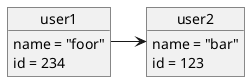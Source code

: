 @startuml o1
object user1 {
  name = "foor"
  id = 234
}
object user2 {
  name = "bar"
  id = 123
}
user1 -> user2
@enduml